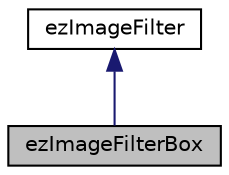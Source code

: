 digraph "ezImageFilterBox"
{
 // LATEX_PDF_SIZE
  edge [fontname="Helvetica",fontsize="10",labelfontname="Helvetica",labelfontsize="10"];
  node [fontname="Helvetica",fontsize="10",shape=record];
  Node1 [label="ezImageFilterBox",height=0.2,width=0.4,color="black", fillcolor="grey75", style="filled", fontcolor="black",tooltip="Box filter."];
  Node2 -> Node1 [dir="back",color="midnightblue",fontsize="10",style="solid",fontname="Helvetica"];
  Node2 [label="ezImageFilter",height=0.2,width=0.4,color="black", fillcolor="white", style="filled",URL="$d2/db6/classez_image_filter.htm",tooltip="Represents a function used for filtering an image."];
}

